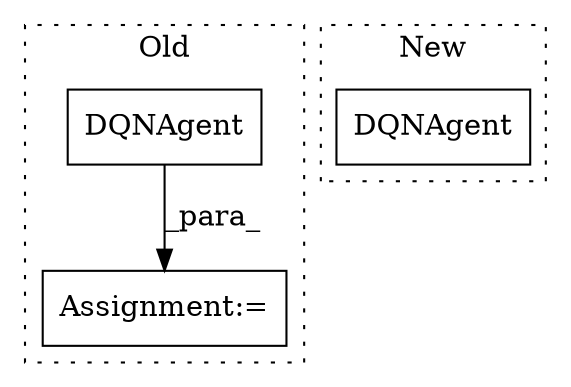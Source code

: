 digraph G {
subgraph cluster0 {
1 [label="DQNAgent" a="32" s="8642,8685" l="9,1" shape="box"];
3 [label="Assignment:=" a="7" s="8641" l="1" shape="box"];
label = "Old";
style="dotted";
}
subgraph cluster1 {
2 [label="DQNAgent" a="32" s="8054,8112" l="9,1" shape="box"];
label = "New";
style="dotted";
}
1 -> 3 [label="_para_"];
}